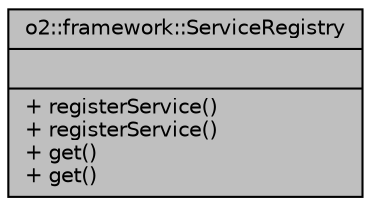digraph "o2::framework::ServiceRegistry"
{
 // INTERACTIVE_SVG=YES
  bgcolor="transparent";
  edge [fontname="Helvetica",fontsize="10",labelfontname="Helvetica",labelfontsize="10"];
  node [fontname="Helvetica",fontsize="10",shape=record];
  Node1 [label="{o2::framework::ServiceRegistry\n||+ registerService()\l+ registerService()\l+ get()\l+ get()\l}",height=0.2,width=0.4,color="black", fillcolor="grey75", style="filled" fontcolor="black"];
}
